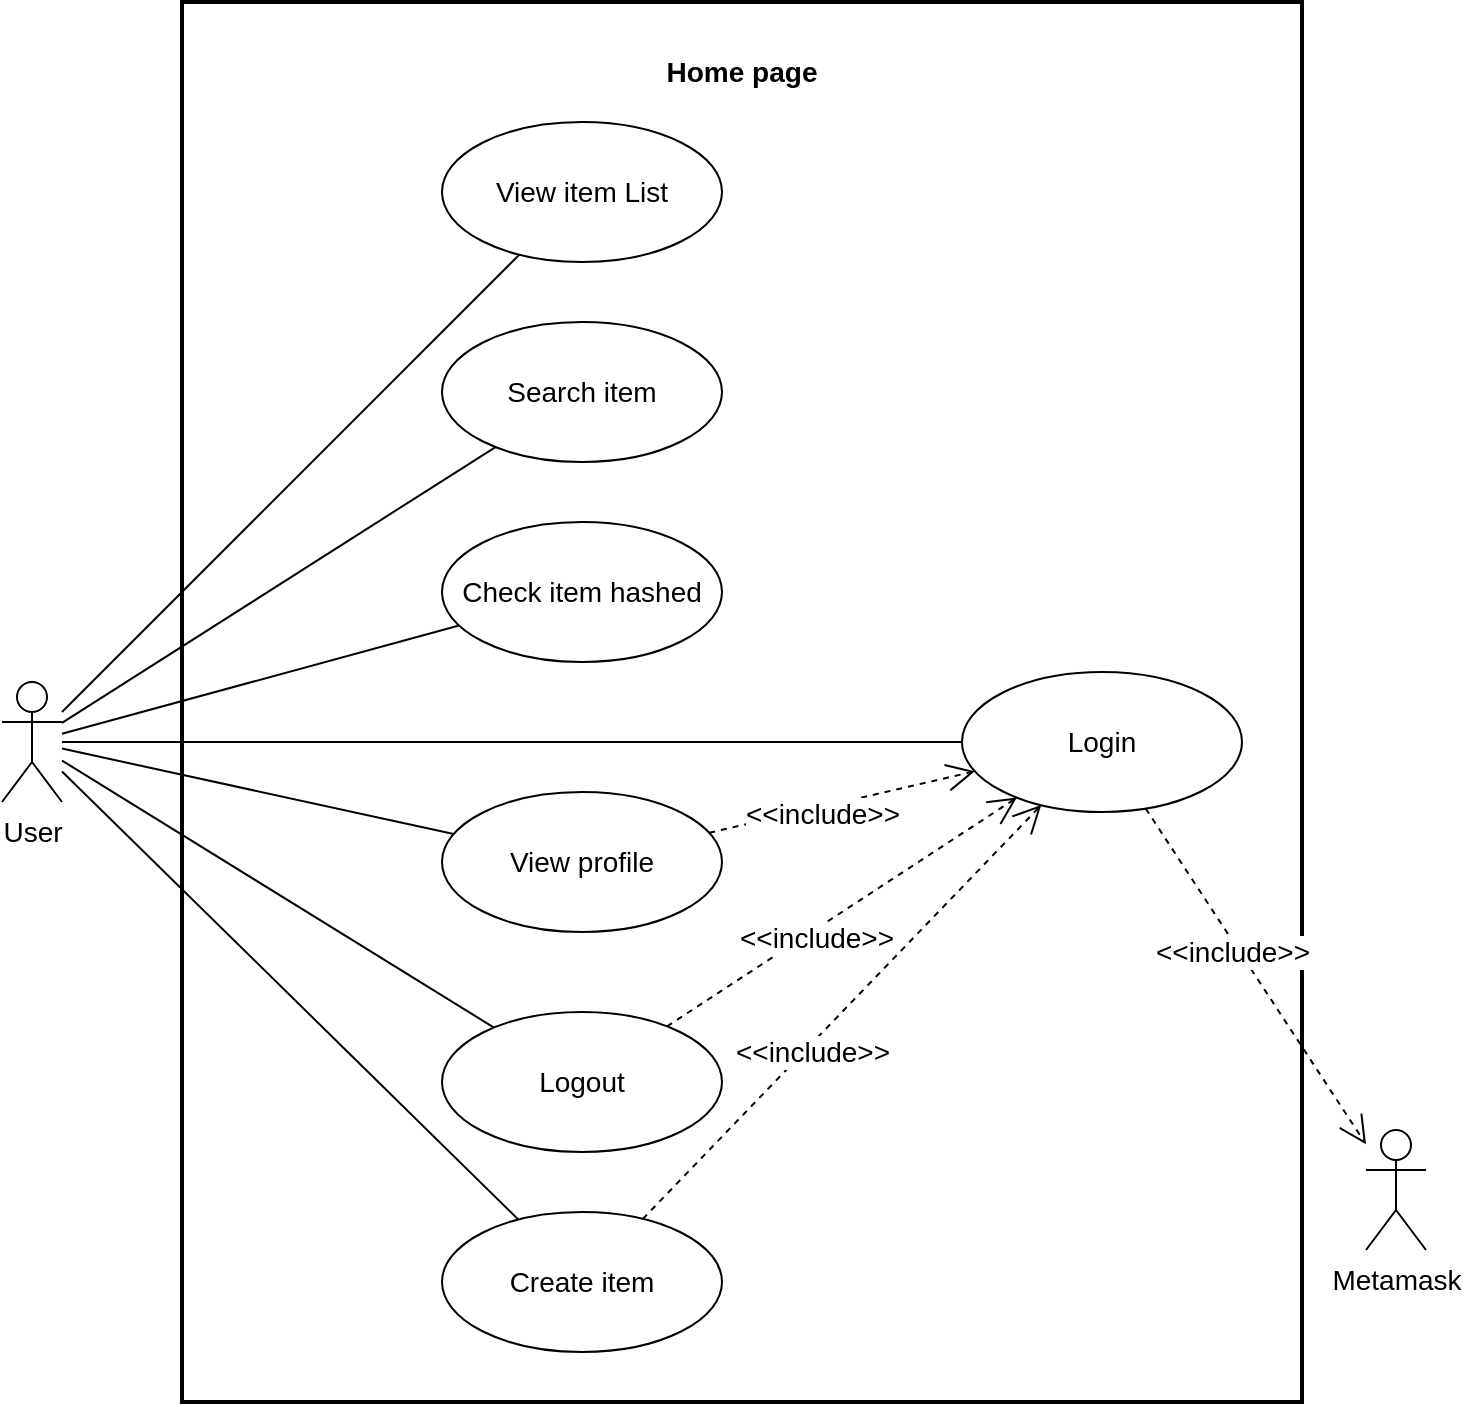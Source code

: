<mxfile version="17.4.6" type="device" pages="5"><diagram id="FCe9nr7kE6SnygUr-9N7" name="user-case main"><mxGraphModel dx="1422" dy="762" grid="0" gridSize="10" guides="1" tooltips="1" connect="1" arrows="1" fold="1" page="1" pageScale="1" pageWidth="827" pageHeight="1169" math="0" shadow="0"><root><mxCell id="0"/><mxCell id="1" parent="0"/><mxCell id="YiCGByeX4Bfu592SCjNP-23" value="" style="verticalLabelPosition=bottom;verticalAlign=top;html=1;shape=mxgraph.basic.rect;fillColor2=none;strokeWidth=2;size=20;indent=5;fillColor=none;fontSize=14;" vertex="1" parent="1"><mxGeometry x="200" y="80" width="560" height="700" as="geometry"/></mxCell><mxCell id="YiCGByeX4Bfu592SCjNP-1" value="&lt;font style=&quot;font-size: 14px;&quot;&gt;Home page&lt;/font&gt;" style="text;html=1;strokeColor=none;fillColor=none;align=center;verticalAlign=middle;whiteSpace=wrap;rounded=0;fontSize=14;fontStyle=1" vertex="1" parent="1"><mxGeometry x="432" y="100" width="96" height="30" as="geometry"/></mxCell><mxCell id="YiCGByeX4Bfu592SCjNP-2" value="View item List" style="ellipse;whiteSpace=wrap;html=1;fontSize=14;" vertex="1" parent="1"><mxGeometry x="330" y="140" width="140" height="70" as="geometry"/></mxCell><mxCell id="YiCGByeX4Bfu592SCjNP-3" value="Search item" style="ellipse;whiteSpace=wrap;html=1;fontSize=14;" vertex="1" parent="1"><mxGeometry x="330" y="240" width="140" height="70" as="geometry"/></mxCell><mxCell id="YiCGByeX4Bfu592SCjNP-4" value="Check item hashed" style="ellipse;whiteSpace=wrap;html=1;fontSize=14;" vertex="1" parent="1"><mxGeometry x="330" y="340" width="140" height="70" as="geometry"/></mxCell><mxCell id="YiCGByeX4Bfu592SCjNP-14" style="edgeStyle=none;rounded=0;orthogonalLoop=1;jettySize=auto;html=1;endArrow=open;endFill=0;dashed=1;endSize=12;fontSize=14;" edge="1" parent="1" source="YiCGByeX4Bfu592SCjNP-5" target="YiCGByeX4Bfu592SCjNP-7"><mxGeometry relative="1" as="geometry"/></mxCell><mxCell id="YiCGByeX4Bfu592SCjNP-15" value="&amp;lt;&amp;lt;include&amp;gt;&amp;gt;" style="edgeLabel;html=1;align=center;verticalAlign=middle;resizable=0;points=[];fontSize=14;" vertex="1" connectable="0" parent="YiCGByeX4Bfu592SCjNP-14"><mxGeometry x="-0.173" y="-3" relative="1" as="geometry"><mxPoint as="offset"/></mxGeometry></mxCell><mxCell id="YiCGByeX4Bfu592SCjNP-5" value="View profile" style="ellipse;whiteSpace=wrap;html=1;fontSize=14;" vertex="1" parent="1"><mxGeometry x="330" y="475" width="140" height="70" as="geometry"/></mxCell><mxCell id="YiCGByeX4Bfu592SCjNP-6" value="Logout" style="ellipse;whiteSpace=wrap;html=1;fontSize=14;" vertex="1" parent="1"><mxGeometry x="330" y="585" width="140" height="70" as="geometry"/></mxCell><mxCell id="YiCGByeX4Bfu592SCjNP-7" value="Login" style="ellipse;whiteSpace=wrap;html=1;fontSize=14;" vertex="1" parent="1"><mxGeometry x="590" y="415" width="140" height="70" as="geometry"/></mxCell><mxCell id="YiCGByeX4Bfu592SCjNP-9" style="rounded=0;orthogonalLoop=1;jettySize=auto;html=1;endArrow=none;endFill=0;fontSize=14;" edge="1" parent="1" source="YiCGByeX4Bfu592SCjNP-8" target="YiCGByeX4Bfu592SCjNP-2"><mxGeometry relative="1" as="geometry"/></mxCell><mxCell id="YiCGByeX4Bfu592SCjNP-8" value="User" style="shape=umlActor;verticalLabelPosition=bottom;verticalAlign=top;html=1;fontSize=14;" vertex="1" parent="1"><mxGeometry x="110" y="420" width="30" height="60" as="geometry"/></mxCell><mxCell id="YiCGByeX4Bfu592SCjNP-10" style="rounded=0;orthogonalLoop=1;jettySize=auto;html=1;endArrow=none;endFill=0;fontSize=14;" edge="1" parent="1" source="YiCGByeX4Bfu592SCjNP-8" target="YiCGByeX4Bfu592SCjNP-3"><mxGeometry relative="1" as="geometry"><mxPoint x="160" y="312.358" as="sourcePoint"/><mxPoint x="360.967" y="209.979" as="targetPoint"/></mxGeometry></mxCell><mxCell id="YiCGByeX4Bfu592SCjNP-11" style="rounded=0;orthogonalLoop=1;jettySize=auto;html=1;endArrow=none;endFill=0;fontSize=14;" edge="1" parent="1" source="YiCGByeX4Bfu592SCjNP-8" target="YiCGByeX4Bfu592SCjNP-4"><mxGeometry relative="1" as="geometry"><mxPoint x="160" y="318.019" as="sourcePoint"/><mxPoint x="342.321" y="293.939" as="targetPoint"/></mxGeometry></mxCell><mxCell id="YiCGByeX4Bfu592SCjNP-12" style="rounded=0;orthogonalLoop=1;jettySize=auto;html=1;endArrow=none;endFill=0;fontSize=14;" edge="1" parent="1" source="YiCGByeX4Bfu592SCjNP-8" target="YiCGByeX4Bfu592SCjNP-5"><mxGeometry relative="1" as="geometry"><mxPoint x="160" y="323.679" as="sourcePoint"/><mxPoint x="347.155" y="369.585" as="targetPoint"/></mxGeometry></mxCell><mxCell id="YiCGByeX4Bfu592SCjNP-13" style="rounded=0;orthogonalLoop=1;jettySize=auto;html=1;endArrow=none;endFill=0;fontSize=14;" edge="1" parent="1" source="YiCGByeX4Bfu592SCjNP-8" target="YiCGByeX4Bfu592SCjNP-6"><mxGeometry relative="1" as="geometry"><mxPoint x="160" y="329.34" as="sourcePoint"/><mxPoint x="366.171" y="457.71" as="targetPoint"/></mxGeometry></mxCell><mxCell id="YiCGByeX4Bfu592SCjNP-16" style="edgeStyle=none;rounded=0;orthogonalLoop=1;jettySize=auto;html=1;endArrow=open;endFill=0;dashed=1;endSize=12;fontSize=14;" edge="1" parent="1" source="YiCGByeX4Bfu592SCjNP-6" target="YiCGByeX4Bfu592SCjNP-7"><mxGeometry relative="1" as="geometry"><mxPoint x="474.993" y="472.999" as="sourcePoint"/><mxPoint x="595.007" y="497.001" as="targetPoint"/></mxGeometry></mxCell><mxCell id="YiCGByeX4Bfu592SCjNP-17" value="&amp;lt;&amp;lt;include&amp;gt;&amp;gt;" style="edgeLabel;html=1;align=center;verticalAlign=middle;resizable=0;points=[];fontSize=14;" vertex="1" connectable="0" parent="YiCGByeX4Bfu592SCjNP-16"><mxGeometry x="-0.173" y="-3" relative="1" as="geometry"><mxPoint as="offset"/></mxGeometry></mxCell><mxCell id="YiCGByeX4Bfu592SCjNP-18" style="rounded=0;orthogonalLoop=1;jettySize=auto;html=1;endArrow=none;endFill=0;fontSize=14;" edge="1" parent="1" source="YiCGByeX4Bfu592SCjNP-8" target="YiCGByeX4Bfu592SCjNP-7"><mxGeometry relative="1" as="geometry"><mxPoint x="160" y="323.679" as="sourcePoint"/><mxPoint x="347.155" y="369.585" as="targetPoint"/></mxGeometry></mxCell><mxCell id="YiCGByeX4Bfu592SCjNP-19" value="Create item" style="ellipse;whiteSpace=wrap;html=1;fontSize=14;" vertex="1" parent="1"><mxGeometry x="330" y="685" width="140" height="70" as="geometry"/></mxCell><mxCell id="YiCGByeX4Bfu592SCjNP-20" style="edgeStyle=none;rounded=0;orthogonalLoop=1;jettySize=auto;html=1;endArrow=open;endFill=0;dashed=1;endSize=12;fontSize=14;" edge="1" parent="1" source="YiCGByeX4Bfu592SCjNP-19" target="YiCGByeX4Bfu592SCjNP-7"><mxGeometry relative="1" as="geometry"><mxPoint x="473.275" y="615.032" as="sourcePoint"/><mxPoint x="596.893" y="585.146" as="targetPoint"/></mxGeometry></mxCell><mxCell id="YiCGByeX4Bfu592SCjNP-21" value="&amp;lt;&amp;lt;include&amp;gt;&amp;gt;" style="edgeLabel;html=1;align=center;verticalAlign=middle;resizable=0;points=[];fontSize=14;" vertex="1" connectable="0" parent="YiCGByeX4Bfu592SCjNP-20"><mxGeometry x="-0.173" y="-3" relative="1" as="geometry"><mxPoint as="offset"/></mxGeometry></mxCell><mxCell id="YiCGByeX4Bfu592SCjNP-22" style="rounded=0;orthogonalLoop=1;jettySize=auto;html=1;endArrow=none;endFill=0;fontSize=14;" edge="1" parent="1" source="YiCGByeX4Bfu592SCjNP-8" target="YiCGByeX4Bfu592SCjNP-19"><mxGeometry relative="1" as="geometry"><mxPoint x="160" y="338.962" as="sourcePoint"/><mxPoint x="384.254" y="622.453" as="targetPoint"/></mxGeometry></mxCell><mxCell id="KMyHhJnUgWDpy5ZbrKM4-1" value="Metamask" style="shape=umlActor;verticalLabelPosition=bottom;verticalAlign=top;html=1;fontSize=14;" vertex="1" parent="1"><mxGeometry x="792" y="644" width="30" height="60" as="geometry"/></mxCell><mxCell id="KMyHhJnUgWDpy5ZbrKM4-3" style="edgeStyle=none;rounded=0;orthogonalLoop=1;jettySize=auto;html=1;endArrow=open;endFill=0;dashed=1;endSize=12;fontSize=14;" edge="1" parent="1" source="YiCGByeX4Bfu592SCjNP-7" target="KMyHhJnUgWDpy5ZbrKM4-1"><mxGeometry relative="1" as="geometry"><mxPoint x="440.347" y="698.46" as="sourcePoint"/><mxPoint x="639.633" y="491.535" as="targetPoint"/></mxGeometry></mxCell><mxCell id="KMyHhJnUgWDpy5ZbrKM4-4" value="&amp;lt;&amp;lt;include&amp;gt;&amp;gt;" style="edgeLabel;html=1;align=center;verticalAlign=middle;resizable=0;points=[];fontSize=14;" vertex="1" connectable="0" parent="KMyHhJnUgWDpy5ZbrKM4-3"><mxGeometry x="-0.173" y="-3" relative="1" as="geometry"><mxPoint as="offset"/></mxGeometry></mxCell></root></mxGraphModel></diagram><diagram id="DR260veqLuSFFlAlw3qV" name="database"><mxGraphModel dx="981" dy="526" grid="0" gridSize="10" guides="1" tooltips="1" connect="1" arrows="1" fold="1" page="0" pageScale="1" pageWidth="827" pageHeight="1169" math="0" shadow="0"><root><mxCell id="0"/><mxCell id="1" parent="0"/><mxCell id="VtMRg7YxT_e26S3ic0-q-1" value="Account" style="swimlane;fontStyle=1;childLayout=stackLayout;horizontal=1;startSize=26;fillColor=none;horizontalStack=0;resizeParent=1;resizeParentMax=0;resizeLast=0;collapsible=1;marginBottom=0;fontSize=14;strokeWidth=2;" vertex="1" parent="1"><mxGeometry x="180" y="200" width="200" height="104" as="geometry"/></mxCell><mxCell id="VtMRg7YxT_e26S3ic0-q-2" value="+ _id: EthereumAddress()" style="text;strokeColor=none;fillColor=none;align=left;verticalAlign=top;spacingLeft=4;spacingRight=4;overflow=hidden;rotatable=0;points=[[0,0.5],[1,0.5]];portConstraint=eastwest;fontSize=14;" vertex="1" parent="VtMRg7YxT_e26S3ic0-q-1"><mxGeometry y="26" width="200" height="26" as="geometry"/></mxCell><mxCell id="VtMRg7YxT_e26S3ic0-q-3" value="+ name: String" style="text;strokeColor=none;fillColor=none;align=left;verticalAlign=top;spacingLeft=4;spacingRight=4;overflow=hidden;rotatable=0;points=[[0,0.5],[1,0.5]];portConstraint=eastwest;fontSize=14;" vertex="1" parent="VtMRg7YxT_e26S3ic0-q-1"><mxGeometry y="52" width="200" height="26" as="geometry"/></mxCell><mxCell id="VtMRg7YxT_e26S3ic0-q-4" value="+ avatar: String" style="text;strokeColor=none;fillColor=none;align=left;verticalAlign=top;spacingLeft=4;spacingRight=4;overflow=hidden;rotatable=0;points=[[0,0.5],[1,0.5]];portConstraint=eastwest;fontSize=14;" vertex="1" parent="VtMRg7YxT_e26S3ic0-q-1"><mxGeometry y="78" width="200" height="26" as="geometry"/></mxCell><mxCell id="VtMRg7YxT_e26S3ic0-q-5" value="Item" style="swimlane;fontStyle=1;childLayout=stackLayout;horizontal=1;startSize=26;fillColor=none;horizontalStack=0;resizeParent=1;resizeParentMax=0;resizeLast=0;collapsible=1;marginBottom=0;fontSize=14;strokeWidth=2;" vertex="1" parent="1"><mxGeometry x="470" y="200" width="200" height="338" as="geometry"/></mxCell><mxCell id="VtMRg7YxT_e26S3ic0-q-6" value="+ _id: EthereumAddress()" style="text;strokeColor=none;fillColor=none;align=left;verticalAlign=top;spacingLeft=4;spacingRight=4;overflow=hidden;rotatable=0;points=[[0,0.5],[1,0.5]];portConstraint=eastwest;fontSize=14;" vertex="1" parent="VtMRg7YxT_e26S3ic0-q-5"><mxGeometry y="26" width="200" height="26" as="geometry"/></mxCell><mxCell id="VtMRg7YxT_e26S3ic0-q-7" value="+ name: String" style="text;strokeColor=none;fillColor=none;align=left;verticalAlign=top;spacingLeft=4;spacingRight=4;overflow=hidden;rotatable=0;points=[[0,0.5],[1,0.5]];portConstraint=eastwest;fontSize=14;" vertex="1" parent="VtMRg7YxT_e26S3ic0-q-5"><mxGeometry y="52" width="200" height="26" as="geometry"/></mxCell><mxCell id="VtMRg7YxT_e26S3ic0-q-8" value="+ specficiations: String" style="text;strokeColor=none;fillColor=none;align=left;verticalAlign=top;spacingLeft=4;spacingRight=4;overflow=hidden;rotatable=0;points=[[0,0.5],[1,0.5]];portConstraint=eastwest;fontSize=14;" vertex="1" parent="VtMRg7YxT_e26S3ic0-q-5"><mxGeometry y="78" width="200" height="26" as="geometry"/></mxCell><mxCell id="VtMRg7YxT_e26S3ic0-q-9" value="+ picture: String" style="text;strokeColor=none;fillColor=none;align=left;verticalAlign=top;spacingLeft=4;spacingRight=4;overflow=hidden;rotatable=0;points=[[0,0.5],[1,0.5]];portConstraint=eastwest;fontSize=14;" vertex="1" parent="VtMRg7YxT_e26S3ic0-q-5"><mxGeometry y="104" width="200" height="26" as="geometry"/></mxCell><mxCell id="VtMRg7YxT_e26S3ic0-q-10" value="+ price: Number" style="text;strokeColor=none;fillColor=none;align=left;verticalAlign=top;spacingLeft=4;spacingRight=4;overflow=hidden;rotatable=0;points=[[0,0.5],[1,0.5]];portConstraint=eastwest;fontSize=14;" vertex="1" parent="VtMRg7YxT_e26S3ic0-q-5"><mxGeometry y="130" width="200" height="26" as="geometry"/></mxCell><mxCell id="VtMRg7YxT_e26S3ic0-q-11" value="+ avatar: String" style="text;strokeColor=none;fillColor=none;align=left;verticalAlign=top;spacingLeft=4;spacingRight=4;overflow=hidden;rotatable=0;points=[[0,0.5],[1,0.5]];portConstraint=eastwest;fontSize=14;" vertex="1" parent="VtMRg7YxT_e26S3ic0-q-5"><mxGeometry y="156" width="200" height="26" as="geometry"/></mxCell><mxCell id="VtMRg7YxT_e26S3ic0-q-12" value="+ owner: EthereumAddress()" style="text;strokeColor=none;fillColor=none;align=left;verticalAlign=top;spacingLeft=4;spacingRight=4;overflow=hidden;rotatable=0;points=[[0,0.5],[1,0.5]];portConstraint=eastwest;fontSize=14;" vertex="1" parent="VtMRg7YxT_e26S3ic0-q-5"><mxGeometry y="182" width="200" height="26" as="geometry"/></mxCell><mxCell id="VtMRg7YxT_e26S3ic0-q-13" value="+ order: EthereumAddress()" style="text;strokeColor=none;fillColor=none;align=left;verticalAlign=top;spacingLeft=4;spacingRight=4;overflow=hidden;rotatable=0;points=[[0,0.5],[1,0.5]];portConstraint=eastwest;fontSize=14;" vertex="1" parent="VtMRg7YxT_e26S3ic0-q-5"><mxGeometry y="208" width="200" height="26" as="geometry"/></mxCell><mxCell id="VtMRg7YxT_e26S3ic0-q-14" value="+ hashed: bytes32" style="text;strokeColor=none;fillColor=none;align=left;verticalAlign=top;spacingLeft=4;spacingRight=4;overflow=hidden;rotatable=0;points=[[0,0.5],[1,0.5]];portConstraint=eastwest;fontSize=14;" vertex="1" parent="VtMRg7YxT_e26S3ic0-q-5"><mxGeometry y="234" width="200" height="26" as="geometry"/></mxCell><mxCell id="VtMRg7YxT_e26S3ic0-q-15" value="+ depcription: String" style="text;strokeColor=none;fillColor=none;align=left;verticalAlign=top;spacingLeft=4;spacingRight=4;overflow=hidden;rotatable=0;points=[[0,0.5],[1,0.5]];portConstraint=eastwest;fontSize=14;" vertex="1" parent="VtMRg7YxT_e26S3ic0-q-5"><mxGeometry y="260" width="200" height="26" as="geometry"/></mxCell><mxCell id="VtMRg7YxT_e26S3ic0-q-16" value="+ externalLink: String" style="text;strokeColor=none;fillColor=none;align=left;verticalAlign=top;spacingLeft=4;spacingRight=4;overflow=hidden;rotatable=0;points=[[0,0.5],[1,0.5]];portConstraint=eastwest;fontSize=14;" vertex="1" parent="VtMRg7YxT_e26S3ic0-q-5"><mxGeometry y="286" width="200" height="26" as="geometry"/></mxCell><mxCell id="VtMRg7YxT_e26S3ic0-q-17" value="+ state: Number" style="text;strokeColor=none;fillColor=none;align=left;verticalAlign=top;spacingLeft=4;spacingRight=4;overflow=hidden;rotatable=0;points=[[0,0.5],[1,0.5]];portConstraint=eastwest;fontSize=14;" vertex="1" parent="VtMRg7YxT_e26S3ic0-q-5"><mxGeometry y="312" width="200" height="26" as="geometry"/></mxCell><mxCell id="VtMRg7YxT_e26S3ic0-q-18" value="Order" style="swimlane;fontStyle=1;childLayout=stackLayout;horizontal=1;startSize=26;fillColor=none;horizontalStack=0;resizeParent=1;resizeParentMax=0;resizeLast=0;collapsible=1;marginBottom=0;fontSize=14;strokeWidth=2;" vertex="1" parent="1"><mxGeometry x="760" y="200" width="270" height="338" as="geometry"/></mxCell><mxCell id="VtMRg7YxT_e26S3ic0-q-19" value="+ _id: EthereumAddress()" style="text;strokeColor=none;fillColor=none;align=left;verticalAlign=top;spacingLeft=4;spacingRight=4;overflow=hidden;rotatable=0;points=[[0,0.5],[1,0.5]];portConstraint=eastwest;fontSize=14;" vertex="1" parent="VtMRg7YxT_e26S3ic0-q-18"><mxGeometry y="26" width="270" height="26" as="geometry"/></mxCell><mxCell id="VtMRg7YxT_e26S3ic0-q-20" value="+ name: String" style="text;strokeColor=none;fillColor=none;align=left;verticalAlign=top;spacingLeft=4;spacingRight=4;overflow=hidden;rotatable=0;points=[[0,0.5],[1,0.5]];portConstraint=eastwest;fontSize=14;" vertex="1" parent="VtMRg7YxT_e26S3ic0-q-18"><mxGeometry y="52" width="270" height="26" as="geometry"/></mxCell><mxCell id="VtMRg7YxT_e26S3ic0-q-21" value="+ avatar: String" style="text;strokeColor=none;fillColor=none;align=left;verticalAlign=top;spacingLeft=4;spacingRight=4;overflow=hidden;rotatable=0;points=[[0,0.5],[1,0.5]];portConstraint=eastwest;fontSize=14;" vertex="1" parent="VtMRg7YxT_e26S3ic0-q-18"><mxGeometry y="78" width="270" height="26" as="geometry"/></mxCell><mxCell id="VtMRg7YxT_e26S3ic0-q-22" value="+ seller: EthereumAddress()" style="text;strokeColor=none;fillColor=none;align=left;verticalAlign=top;spacingLeft=4;spacingRight=4;overflow=hidden;rotatable=0;points=[[0,0.5],[1,0.5]];portConstraint=eastwest;fontSize=14;" vertex="1" parent="VtMRg7YxT_e26S3ic0-q-18"><mxGeometry y="104" width="270" height="26" as="geometry"/></mxCell><mxCell id="VtMRg7YxT_e26S3ic0-q-23" value="+ purchase: EthereumAddress()" style="text;strokeColor=none;fillColor=none;align=left;verticalAlign=top;spacingLeft=4;spacingRight=4;overflow=hidden;rotatable=0;points=[[0,0.5],[1,0.5]];portConstraint=eastwest;fontSize=14;" vertex="1" parent="VtMRg7YxT_e26S3ic0-q-18"><mxGeometry y="130" width="270" height="26" as="geometry"/></mxCell><mxCell id="VtMRg7YxT_e26S3ic0-q-24" value="+ itemContract: EthereumAddress()" style="text;strokeColor=none;fillColor=none;align=left;verticalAlign=top;spacingLeft=4;spacingRight=4;overflow=hidden;rotatable=0;points=[[0,0.5],[1,0.5]];portConstraint=eastwest;fontSize=14;" vertex="1" parent="VtMRg7YxT_e26S3ic0-q-18"><mxGeometry y="156" width="270" height="26" as="geometry"/></mxCell><mxCell id="VtMRg7YxT_e26S3ic0-q-28" value="+ deadline: Number" style="text;strokeColor=none;fillColor=none;align=left;verticalAlign=top;spacingLeft=4;spacingRight=4;overflow=hidden;rotatable=0;points=[[0,0.5],[1,0.5]];portConstraint=eastwest;fontSize=14;" vertex="1" parent="VtMRg7YxT_e26S3ic0-q-18"><mxGeometry y="182" width="270" height="26" as="geometry"/></mxCell><mxCell id="VtMRg7YxT_e26S3ic0-q-29" value="+ state: Number" style="text;strokeColor=none;fillColor=none;align=left;verticalAlign=top;spacingLeft=4;spacingRight=4;overflow=hidden;rotatable=0;points=[[0,0.5],[1,0.5]];portConstraint=eastwest;fontSize=14;" vertex="1" parent="VtMRg7YxT_e26S3ic0-q-18"><mxGeometry y="208" width="270" height="26" as="geometry"/></mxCell><mxCell id="VtMRg7YxT_e26S3ic0-q-30" value="+ from: String" style="text;strokeColor=none;fillColor=none;align=left;verticalAlign=top;spacingLeft=4;spacingRight=4;overflow=hidden;rotatable=0;points=[[0,0.5],[1,0.5]];portConstraint=eastwest;fontSize=14;" vertex="1" parent="VtMRg7YxT_e26S3ic0-q-18"><mxGeometry y="234" width="270" height="26" as="geometry"/></mxCell><mxCell id="VtMRg7YxT_e26S3ic0-q-33" value="+ nowIn: String" style="text;strokeColor=none;fillColor=none;align=left;verticalAlign=top;spacingLeft=4;spacingRight=4;overflow=hidden;rotatable=0;points=[[0,0.5],[1,0.5]];portConstraint=eastwest;fontSize=14;" vertex="1" parent="VtMRg7YxT_e26S3ic0-q-18"><mxGeometry y="260" width="270" height="26" as="geometry"/></mxCell><mxCell id="VtMRg7YxT_e26S3ic0-q-34" value="+ to: String" style="text;strokeColor=none;fillColor=none;align=left;verticalAlign=top;spacingLeft=4;spacingRight=4;overflow=hidden;rotatable=0;points=[[0,0.5],[1,0.5]];portConstraint=eastwest;fontSize=14;" vertex="1" parent="VtMRg7YxT_e26S3ic0-q-18"><mxGeometry y="286" width="270" height="26" as="geometry"/></mxCell><mxCell id="VtMRg7YxT_e26S3ic0-q-35" value="+ price: Number" style="text;strokeColor=none;fillColor=none;align=left;verticalAlign=top;spacingLeft=4;spacingRight=4;overflow=hidden;rotatable=0;points=[[0,0.5],[1,0.5]];portConstraint=eastwest;fontSize=14;" vertex="1" parent="VtMRg7YxT_e26S3ic0-q-18"><mxGeometry y="312" width="270" height="26" as="geometry"/></mxCell><mxCell id="xFIuRppOuRc2DeszZt5P-1" value="" style="edgeStyle=entityRelationEdgeStyle;fontSize=12;html=1;endArrow=ERzeroToMany;endFill=1;rounded=0;endSize=12;strokeWidth=2;" edge="1" parent="1" source="VtMRg7YxT_e26S3ic0-q-2" target="VtMRg7YxT_e26S3ic0-q-12"><mxGeometry width="100" height="100" relative="1" as="geometry"><mxPoint x="210" y="519" as="sourcePoint"/><mxPoint x="310" y="419" as="targetPoint"/></mxGeometry></mxCell><mxCell id="xFIuRppOuRc2DeszZt5P-2" value="" style="edgeStyle=entityRelationEdgeStyle;fontSize=12;html=1;endArrow=ERzeroToMany;endFill=1;rounded=0;endSize=12;strokeWidth=2;" edge="1" parent="1" source="VtMRg7YxT_e26S3ic0-q-13" target="VtMRg7YxT_e26S3ic0-q-19"><mxGeometry width="100" height="100" relative="1" as="geometry"><mxPoint x="390" y="249.0" as="sourcePoint"/><mxPoint x="480" y="405.0" as="targetPoint"/></mxGeometry></mxCell></root></mxGraphModel></diagram><diagram id="jekGSwKLRrLc0-GjRiL-" name="smart contract"><mxGraphModel dx="2073" dy="1296" grid="0" gridSize="10" guides="1" tooltips="1" connect="1" arrows="1" fold="1" page="0" pageScale="1" pageWidth="827" pageHeight="1169" math="0" shadow="0"><root><mxCell id="0"/><mxCell id="1" parent="0"/><mxCell id="D-KettlkGXKTuXsEFvCV-3" value="" style="group" vertex="1" connectable="0" parent="1"><mxGeometry x="-152" y="189" width="150" height="70" as="geometry"/></mxCell><mxCell id="D-KettlkGXKTuXsEFvCV-1" value="&lt;p style=&quot;margin: 0px ; margin-top: 4px ; text-align: center ; text-decoration: underline&quot;&gt;&lt;b&gt;Timestamp: struct&lt;/b&gt;&lt;/p&gt;&lt;hr&gt;&lt;p style=&quot;margin: 0px ; margin-left: 8px&quot;&gt;&lt;br&gt;&lt;/p&gt;" style="verticalAlign=top;align=left;overflow=fill;fontSize=12;fontFamily=Helvetica;html=1;strokeWidth=2;fillColor=none;" vertex="1" parent="D-KettlkGXKTuXsEFvCV-3"><mxGeometry width="150" height="70" as="geometry"/></mxCell><mxCell id="D-KettlkGXKTuXsEFvCV-2" value="+ _deadline: unit64" style="text;strokeColor=none;fillColor=none;align=left;verticalAlign=top;spacingLeft=4;spacingRight=4;overflow=hidden;rotatable=0;points=[[0,0.5],[1,0.5]];portConstraint=eastwest;fontSize=14;" vertex="1" parent="D-KettlkGXKTuXsEFvCV-3"><mxGeometry y="24.889" width="140" height="20.222" as="geometry"/></mxCell><mxCell id="D-KettlkGXKTuXsEFvCV-10" value="Timers: library" style="swimlane;fontStyle=1;align=center;verticalAlign=top;childLayout=stackLayout;horizontal=1;startSize=26;horizontalStack=0;resizeParent=1;resizeParentMax=0;resizeLast=0;collapsible=1;marginBottom=0;fontSize=14;strokeWidth=2;fillColor=none;" vertex="1" parent="1"><mxGeometry x="-232" y="282" width="240" height="242" as="geometry"/></mxCell><mxCell id="D-KettlkGXKTuXsEFvCV-21" value="+ Timestamp: struct" style="text;strokeColor=none;fillColor=none;align=left;verticalAlign=top;spacingLeft=4;spacingRight=4;overflow=hidden;rotatable=0;points=[[0,0.5],[1,0.5]];portConstraint=eastwest;fontSize=14;" vertex="1" parent="D-KettlkGXKTuXsEFvCV-10"><mxGeometry y="26" width="240" height="26" as="geometry"/></mxCell><mxCell id="D-KettlkGXKTuXsEFvCV-12" value="" style="line;strokeWidth=1;fillColor=none;align=left;verticalAlign=middle;spacingTop=-1;spacingLeft=3;spacingRight=3;rotatable=0;labelPosition=right;points=[];portConstraint=eastwest;fontSize=14;" vertex="1" parent="D-KettlkGXKTuXsEFvCV-10"><mxGeometry y="52" width="240" height="8" as="geometry"/></mxCell><mxCell id="D-KettlkGXKTuXsEFvCV-20" value="+ isStated(Timestamp): bool&#10;" style="text;strokeColor=none;fillColor=none;align=left;verticalAlign=top;spacingLeft=4;spacingRight=4;overflow=hidden;rotatable=0;points=[[0,0.5],[1,0.5]];portConstraint=eastwest;fontSize=14;" vertex="1" parent="D-KettlkGXKTuXsEFvCV-10"><mxGeometry y="60" width="240" height="26" as="geometry"/></mxCell><mxCell id="D-KettlkGXKTuXsEFvCV-19" value="+ isExpired(Timestamp): bool&#10;" style="text;strokeColor=none;fillColor=none;align=left;verticalAlign=top;spacingLeft=4;spacingRight=4;overflow=hidden;rotatable=0;points=[[0,0.5],[1,0.5]];portConstraint=eastwest;fontSize=14;" vertex="1" parent="D-KettlkGXKTuXsEFvCV-10"><mxGeometry y="86" width="240" height="26" as="geometry"/></mxCell><mxCell id="D-KettlkGXKTuXsEFvCV-18" value="+ isPending(Timestamp): bool&#10;" style="text;strokeColor=none;fillColor=none;align=left;verticalAlign=top;spacingLeft=4;spacingRight=4;overflow=hidden;rotatable=0;points=[[0,0.5],[1,0.5]];portConstraint=eastwest;fontSize=14;" vertex="1" parent="D-KettlkGXKTuXsEFvCV-10"><mxGeometry y="112" width="240" height="26" as="geometry"/></mxCell><mxCell id="D-KettlkGXKTuXsEFvCV-17" value="+ isUnset(Timestamp): bool&#10;" style="text;strokeColor=none;fillColor=none;align=left;verticalAlign=top;spacingLeft=4;spacingRight=4;overflow=hidden;rotatable=0;points=[[0,0.5],[1,0.5]];portConstraint=eastwest;fontSize=14;" vertex="1" parent="D-KettlkGXKTuXsEFvCV-10"><mxGeometry y="138" width="240" height="26" as="geometry"/></mxCell><mxCell id="D-KettlkGXKTuXsEFvCV-16" value="+ reset(Timestamp)&#10;" style="text;strokeColor=none;fillColor=none;align=left;verticalAlign=top;spacingLeft=4;spacingRight=4;overflow=hidden;rotatable=0;points=[[0,0.5],[1,0.5]];portConstraint=eastwest;fontSize=14;" vertex="1" parent="D-KettlkGXKTuXsEFvCV-10"><mxGeometry y="164" width="240" height="26" as="geometry"/></mxCell><mxCell id="D-KettlkGXKTuXsEFvCV-15" value="+ setDeadline(Timestamp, uint64)&#10;" style="text;strokeColor=none;fillColor=none;align=left;verticalAlign=top;spacingLeft=4;spacingRight=4;overflow=hidden;rotatable=0;points=[[0,0.5],[1,0.5]];portConstraint=eastwest;fontSize=14;" vertex="1" parent="D-KettlkGXKTuXsEFvCV-10"><mxGeometry y="190" width="240" height="26" as="geometry"/></mxCell><mxCell id="D-KettlkGXKTuXsEFvCV-14" value="+ getDeadline(Timestamp): uint64&#10;" style="text;strokeColor=none;fillColor=none;align=left;verticalAlign=top;spacingLeft=4;spacingRight=4;overflow=hidden;rotatable=0;points=[[0,0.5],[1,0.5]];portConstraint=eastwest;fontSize=14;" vertex="1" parent="D-KettlkGXKTuXsEFvCV-10"><mxGeometry y="216" width="240" height="26" as="geometry"/></mxCell><mxCell id="D-KettlkGXKTuXsEFvCV-22" value="ItemManager: contract" style="swimlane;fontStyle=1;align=center;verticalAlign=top;childLayout=stackLayout;horizontal=1;startSize=26;horizontalStack=0;resizeParent=1;resizeParentMax=0;resizeLast=0;collapsible=1;marginBottom=0;fontSize=14;strokeWidth=2;fillColor=none;" vertex="1" parent="1"><mxGeometry x="-239" y="-254" width="289" height="264" as="geometry"/></mxCell><mxCell id="D-KettlkGXKTuXsEFvCV-23" value="+ itemIndex: Counter &#10;+ itemState: Enum&#10;+ S_Item: Struct &#10;+ items: mapping(uint256 =&gt; S_item) " style="text;strokeColor=none;fillColor=none;align=left;verticalAlign=top;spacingLeft=4;spacingRight=4;overflow=hidden;rotatable=0;points=[[0,0.5],[1,0.5]];portConstraint=eastwest;fontSize=14;" vertex="1" parent="D-KettlkGXKTuXsEFvCV-22"><mxGeometry y="26" width="289" height="74" as="geometry"/></mxCell><mxCell id="D-KettlkGXKTuXsEFvCV-24" value="" style="line;strokeWidth=1;fillColor=none;align=left;verticalAlign=middle;spacingTop=-1;spacingLeft=3;spacingRight=3;rotatable=0;labelPosition=right;points=[];portConstraint=eastwest;fontSize=14;" vertex="1" parent="D-KettlkGXKTuXsEFvCV-22"><mxGeometry y="100" width="289" height="8" as="geometry"/></mxCell><mxCell id="D-KettlkGXKTuXsEFvCV-25" value="+ createItem(string, string, bytes32, uint256)" style="text;strokeColor=none;fillColor=none;align=left;verticalAlign=top;spacingLeft=4;spacingRight=4;overflow=hidden;rotatable=0;points=[[0,0.5],[1,0.5]];portConstraint=eastwest;fontSize=14;" vertex="1" parent="D-KettlkGXKTuXsEFvCV-22"><mxGeometry y="108" width="289" height="26" as="geometry"/></mxCell><mxCell id="D-KettlkGXKTuXsEFvCV-30" value="+ triggerDelivery(uint256)" style="text;strokeColor=none;fillColor=none;align=left;verticalAlign=top;spacingLeft=4;spacingRight=4;overflow=hidden;rotatable=0;points=[[0,0.5],[1,0.5]];portConstraint=eastwest;fontSize=14;" vertex="1" parent="D-KettlkGXKTuXsEFvCV-22"><mxGeometry y="134" width="289" height="26" as="geometry"/></mxCell><mxCell id="D-KettlkGXKTuXsEFvCV-31" value="+ triggerPayment(uint256, address, adress)" style="text;strokeColor=none;fillColor=none;align=left;verticalAlign=top;spacingLeft=4;spacingRight=4;overflow=hidden;rotatable=0;points=[[0,0.5],[1,0.5]];portConstraint=eastwest;fontSize=14;" vertex="1" parent="D-KettlkGXKTuXsEFvCV-22"><mxGeometry y="160" width="289" height="26" as="geometry"/></mxCell><mxCell id="D-KettlkGXKTuXsEFvCV-32" value="+ triggerResale(uint256, uint256)" style="text;strokeColor=none;fillColor=none;align=left;verticalAlign=top;spacingLeft=4;spacingRight=4;overflow=hidden;rotatable=0;points=[[0,0.5],[1,0.5]];portConstraint=eastwest;fontSize=14;" vertex="1" parent="D-KettlkGXKTuXsEFvCV-22"><mxGeometry y="186" width="289" height="26" as="geometry"/></mxCell><mxCell id="D-KettlkGXKTuXsEFvCV-33" value="+ triggerCancel(uint256)" style="text;strokeColor=none;fillColor=none;align=left;verticalAlign=top;spacingLeft=4;spacingRight=4;overflow=hidden;rotatable=0;points=[[0,0.5],[1,0.5]];portConstraint=eastwest;fontSize=14;" vertex="1" parent="D-KettlkGXKTuXsEFvCV-22"><mxGeometry y="212" width="289" height="26" as="geometry"/></mxCell><mxCell id="D-KettlkGXKTuXsEFvCV-34" value="+ currentItemIndex(): uint256" style="text;strokeColor=none;fillColor=none;align=left;verticalAlign=top;spacingLeft=4;spacingRight=4;overflow=hidden;rotatable=0;points=[[0,0.5],[1,0.5]];portConstraint=eastwest;fontSize=14;" vertex="1" parent="D-KettlkGXKTuXsEFvCV-22"><mxGeometry y="238" width="289" height="26" as="geometry"/></mxCell><mxCell id="D-KettlkGXKTuXsEFvCV-35" value="Item: contract" style="swimlane;fontStyle=1;align=center;verticalAlign=top;childLayout=stackLayout;horizontal=1;startSize=26;horizontalStack=0;resizeParent=1;resizeParentMax=0;resizeLast=0;collapsible=1;marginBottom=0;fontSize=14;strokeWidth=2;fillColor=none;" vertex="1" parent="1"><mxGeometry x="210" y="-173" width="267" height="320" as="geometry"/></mxCell><mxCell id="D-KettlkGXKTuXsEFvCV-36" value="+ owner: address" style="text;strokeColor=none;fillColor=none;align=left;verticalAlign=top;spacingLeft=4;spacingRight=4;overflow=hidden;rotatable=0;points=[[0,0.5],[1,0.5]];portConstraint=eastwest;fontSize=14;" vertex="1" parent="D-KettlkGXKTuXsEFvCV-35"><mxGeometry y="26" width="267" height="26" as="geometry"/></mxCell><mxCell id="D-KettlkGXKTuXsEFvCV-41" value="+ hashed: bytes32" style="text;strokeColor=none;fillColor=none;align=left;verticalAlign=top;spacingLeft=4;spacingRight=4;overflow=hidden;rotatable=0;points=[[0,0.5],[1,0.5]];portConstraint=eastwest;fontSize=14;" vertex="1" parent="D-KettlkGXKTuXsEFvCV-35"><mxGeometry y="52" width="267" height="26" as="geometry"/></mxCell><mxCell id="D-KettlkGXKTuXsEFvCV-42" value="+ name: string" style="text;strokeColor=none;fillColor=none;align=left;verticalAlign=top;spacingLeft=4;spacingRight=4;overflow=hidden;rotatable=0;points=[[0,0.5],[1,0.5]];portConstraint=eastwest;fontSize=14;" vertex="1" parent="D-KettlkGXKTuXsEFvCV-35"><mxGeometry y="78" width="267" height="26" as="geometry"/></mxCell><mxCell id="D-KettlkGXKTuXsEFvCV-43" value="+ specs: string" style="text;strokeColor=none;fillColor=none;align=left;verticalAlign=top;spacingLeft=4;spacingRight=4;overflow=hidden;rotatable=0;points=[[0,0.5],[1,0.5]];portConstraint=eastwest;fontSize=14;" vertex="1" parent="D-KettlkGXKTuXsEFvCV-35"><mxGeometry y="104" width="267" height="26" as="geometry"/></mxCell><mxCell id="D-KettlkGXKTuXsEFvCV-40" value="+ index: uint256" style="text;strokeColor=none;fillColor=none;align=left;verticalAlign=top;spacingLeft=4;spacingRight=4;overflow=hidden;rotatable=0;points=[[0,0.5],[1,0.5]];portConstraint=eastwest;fontSize=14;" vertex="1" parent="D-KettlkGXKTuXsEFvCV-35"><mxGeometry y="130" width="267" height="26" as="geometry"/></mxCell><mxCell id="D-KettlkGXKTuXsEFvCV-44" value="+ price: uint256" style="text;strokeColor=none;fillColor=none;align=left;verticalAlign=top;spacingLeft=4;spacingRight=4;overflow=hidden;rotatable=0;points=[[0,0.5],[1,0.5]];portConstraint=eastwest;fontSize=14;" vertex="1" parent="D-KettlkGXKTuXsEFvCV-35"><mxGeometry y="156" width="267" height="26" as="geometry"/></mxCell><mxCell id="D-KettlkGXKTuXsEFvCV-37" value="" style="line;strokeWidth=1;fillColor=none;align=left;verticalAlign=middle;spacingTop=-1;spacingLeft=3;spacingRight=3;rotatable=0;labelPosition=right;points=[];portConstraint=eastwest;fontSize=14;" vertex="1" parent="D-KettlkGXKTuXsEFvCV-35"><mxGeometry y="182" width="267" height="8" as="geometry"/></mxCell><mxCell id="D-KettlkGXKTuXsEFvCV-38" value="+ contructor(address, string, string, bytes32, uint256, uint256)" style="text;strokeColor=none;fillColor=none;align=left;verticalAlign=top;spacingLeft=4;spacingRight=4;overflow=hidden;rotatable=0;points=[[0,0.5],[1,0.5]];portConstraint=eastwest;fontSize=14;" vertex="1" parent="D-KettlkGXKTuXsEFvCV-35"><mxGeometry y="190" width="267" height="26" as="geometry"/></mxCell><mxCell id="D-KettlkGXKTuXsEFvCV-45" value="+ changePrice(uint256)" style="text;strokeColor=none;fillColor=none;align=left;verticalAlign=top;spacingLeft=4;spacingRight=4;overflow=hidden;rotatable=0;points=[[0,0.5],[1,0.5]];portConstraint=eastwest;fontSize=14;" vertex="1" parent="D-KettlkGXKTuXsEFvCV-35"><mxGeometry y="216" width="267" height="26" as="geometry"/></mxCell><mxCell id="D-KettlkGXKTuXsEFvCV-46" value="+ giveOwnershipTo(address)" style="text;strokeColor=none;fillColor=none;align=left;verticalAlign=top;spacingLeft=4;spacingRight=4;overflow=hidden;rotatable=0;points=[[0,0.5],[1,0.5]];portConstraint=eastwest;fontSize=14;" vertex="1" parent="D-KettlkGXKTuXsEFvCV-35"><mxGeometry y="242" width="267" height="26" as="geometry"/></mxCell><mxCell id="D-KettlkGXKTuXsEFvCV-47" value="+ tranferOwnerShip(address, address)" style="text;strokeColor=none;fillColor=none;align=left;verticalAlign=top;spacingLeft=4;spacingRight=4;overflow=hidden;rotatable=0;points=[[0,0.5],[1,0.5]];portConstraint=eastwest;fontSize=14;" vertex="1" parent="D-KettlkGXKTuXsEFvCV-35"><mxGeometry y="268" width="267" height="26" as="geometry"/></mxCell><mxCell id="D-KettlkGXKTuXsEFvCV-48" value="+ receive()" style="text;strokeColor=none;fillColor=none;align=left;verticalAlign=top;spacingLeft=4;spacingRight=4;overflow=hidden;rotatable=0;points=[[0,0.5],[1,0.5]];portConstraint=eastwest;fontSize=14;" vertex="1" parent="D-KettlkGXKTuXsEFvCV-35"><mxGeometry y="294" width="267" height="26" as="geometry"/></mxCell><mxCell id="D-KettlkGXKTuXsEFvCV-51" value="Order: contract" style="swimlane;fontStyle=1;align=center;verticalAlign=top;childLayout=stackLayout;horizontal=1;startSize=26;horizontalStack=0;resizeParent=1;resizeParentMax=0;resizeLast=0;collapsible=1;marginBottom=0;fontSize=14;strokeWidth=2;fillColor=none;" vertex="1" parent="1"><mxGeometry x="208" y="178" width="280" height="346" as="geometry"/></mxCell><mxCell id="D-KettlkGXKTuXsEFvCV-57" value="+ _timer: Timers.Timestamp" style="text;strokeColor=none;fillColor=none;align=left;verticalAlign=top;spacingLeft=4;spacingRight=4;overflow=hidden;rotatable=0;points=[[0,0.5],[1,0.5]];portConstraint=eastwest;fontSize=14;" vertex="1" parent="D-KettlkGXKTuXsEFvCV-51"><mxGeometry y="26" width="280" height="26" as="geometry"/></mxCell><mxCell id="D-KettlkGXKTuXsEFvCV-56" value="+ purchaser: address" style="text;strokeColor=none;fillColor=none;align=left;verticalAlign=top;spacingLeft=4;spacingRight=4;overflow=hidden;rotatable=0;points=[[0,0.5],[1,0.5]];portConstraint=eastwest;fontSize=14;" vertex="1" parent="D-KettlkGXKTuXsEFvCV-51"><mxGeometry y="52" width="280" height="26" as="geometry"/></mxCell><mxCell id="D-KettlkGXKTuXsEFvCV-55" value="+ seller: address" style="text;strokeColor=none;fillColor=none;align=left;verticalAlign=top;spacingLeft=4;spacingRight=4;overflow=hidden;rotatable=0;points=[[0,0.5],[1,0.5]];portConstraint=eastwest;fontSize=14;" vertex="1" parent="D-KettlkGXKTuXsEFvCV-51"><mxGeometry y="78" width="280" height="26" as="geometry"/></mxCell><mxCell id="D-KettlkGXKTuXsEFvCV-58" value="+ itemContract: Item" style="text;strokeColor=none;fillColor=none;align=left;verticalAlign=top;spacingLeft=4;spacingRight=4;overflow=hidden;rotatable=0;points=[[0,0.5],[1,0.5]];portConstraint=eastwest;fontSize=14;" vertex="1" parent="D-KettlkGXKTuXsEFvCV-51"><mxGeometry y="104" width="280" height="26" as="geometry"/></mxCell><mxCell id="D-KettlkGXKTuXsEFvCV-52" value="+ state: enum" style="text;strokeColor=none;fillColor=none;align=left;verticalAlign=top;spacingLeft=4;spacingRight=4;overflow=hidden;rotatable=0;points=[[0,0.5],[1,0.5]];portConstraint=eastwest;fontSize=14;" vertex="1" parent="D-KettlkGXKTuXsEFvCV-51"><mxGeometry y="130" width="280" height="26" as="geometry"/></mxCell><mxCell id="D-KettlkGXKTuXsEFvCV-53" value="" style="line;strokeWidth=1;fillColor=none;align=left;verticalAlign=middle;spacingTop=-1;spacingLeft=3;spacingRight=3;rotatable=0;labelPosition=right;points=[];portConstraint=eastwest;fontSize=14;" vertex="1" parent="D-KettlkGXKTuXsEFvCV-51"><mxGeometry y="156" width="280" height="8" as="geometry"/></mxCell><mxCell id="D-KettlkGXKTuXsEFvCV-54" value="+ contructor(address, address, Item)" style="text;strokeColor=none;fillColor=none;align=left;verticalAlign=top;spacingLeft=4;spacingRight=4;overflow=hidden;rotatable=0;points=[[0,0.5],[1,0.5]];portConstraint=eastwest;fontSize=14;" vertex="1" parent="D-KettlkGXKTuXsEFvCV-51"><mxGeometry y="164" width="280" height="26" as="geometry"/></mxCell><mxCell id="D-KettlkGXKTuXsEFvCV-59" value="+ triggerConfirm()" style="text;strokeColor=none;fillColor=none;align=left;verticalAlign=top;spacingLeft=4;spacingRight=4;overflow=hidden;rotatable=0;points=[[0,0.5],[1,0.5]];portConstraint=eastwest;fontSize=14;" vertex="1" parent="D-KettlkGXKTuXsEFvCV-51"><mxGeometry y="190" width="280" height="26" as="geometry"/></mxCell><mxCell id="D-KettlkGXKTuXsEFvCV-62" value="+ triggerShipping()" style="text;strokeColor=none;fillColor=none;align=left;verticalAlign=top;spacingLeft=4;spacingRight=4;overflow=hidden;rotatable=0;points=[[0,0.5],[1,0.5]];portConstraint=eastwest;fontSize=14;" vertex="1" parent="D-KettlkGXKTuXsEFvCV-51"><mxGeometry y="216" width="280" height="26" as="geometry"/></mxCell><mxCell id="D-KettlkGXKTuXsEFvCV-63" value="+ triggerReceive()" style="text;strokeColor=none;fillColor=none;align=left;verticalAlign=top;spacingLeft=4;spacingRight=4;overflow=hidden;rotatable=0;points=[[0,0.5],[1,0.5]];portConstraint=eastwest;fontSize=14;" vertex="1" parent="D-KettlkGXKTuXsEFvCV-51"><mxGeometry y="242" width="280" height="26" as="geometry"/></mxCell><mxCell id="D-KettlkGXKTuXsEFvCV-64" value="+ triggerCancel()" style="text;strokeColor=none;fillColor=none;align=left;verticalAlign=top;spacingLeft=4;spacingRight=4;overflow=hidden;rotatable=0;points=[[0,0.5],[1,0.5]];portConstraint=eastwest;fontSize=14;" vertex="1" parent="D-KettlkGXKTuXsEFvCV-51"><mxGeometry y="268" width="280" height="26" as="geometry"/></mxCell><mxCell id="D-KettlkGXKTuXsEFvCV-65" value="+ getBalance(): uint256" style="text;strokeColor=none;fillColor=none;align=left;verticalAlign=top;spacingLeft=4;spacingRight=4;overflow=hidden;rotatable=0;points=[[0,0.5],[1,0.5]];portConstraint=eastwest;fontSize=14;" vertex="1" parent="D-KettlkGXKTuXsEFvCV-51"><mxGeometry y="294" width="280" height="26" as="geometry"/></mxCell><mxCell id="D-KettlkGXKTuXsEFvCV-66" value="+ getDeadline(): uint64" style="text;strokeColor=none;fillColor=none;align=left;verticalAlign=top;spacingLeft=4;spacingRight=4;overflow=hidden;rotatable=0;points=[[0,0.5],[1,0.5]];portConstraint=eastwest;fontSize=14;" vertex="1" parent="D-KettlkGXKTuXsEFvCV-51"><mxGeometry y="320" width="280" height="26" as="geometry"/></mxCell><mxCell id="D-KettlkGXKTuXsEFvCV-67" value="" style="edgeStyle=entityRelationEdgeStyle;fontSize=12;html=1;endArrow=ERmandOne;startArrow=ERmandOne;rounded=0;endSize=12;strokeWidth=2;" edge="1" parent="1" source="D-KettlkGXKTuXsEFvCV-21" target="D-KettlkGXKTuXsEFvCV-1"><mxGeometry width="100" height="100" relative="1" as="geometry"><mxPoint x="92" y="747" as="sourcePoint"/><mxPoint x="-385" y="287" as="targetPoint"/></mxGeometry></mxCell><mxCell id="D-KettlkGXKTuXsEFvCV-68" value="" style="edgeStyle=entityRelationEdgeStyle;fontSize=12;html=1;endArrow=ERmandOne;startArrow=ERmandOne;rounded=0;endSize=12;strokeWidth=2;" edge="1" parent="1" source="D-KettlkGXKTuXsEFvCV-57" target="D-KettlkGXKTuXsEFvCV-10"><mxGeometry width="100" height="100" relative="1" as="geometry"><mxPoint x="1032" y="206" as="sourcePoint"/><mxPoint x="1115" y="262" as="targetPoint"/></mxGeometry></mxCell><mxCell id="D-KettlkGXKTuXsEFvCV-70" value="" style="edgeStyle=entityRelationEdgeStyle;fontSize=12;html=1;endArrow=ERzeroToMany;endFill=1;rounded=0;endSize=12;strokeWidth=2;" edge="1" parent="1" source="D-KettlkGXKTuXsEFvCV-38" target="D-KettlkGXKTuXsEFvCV-51"><mxGeometry width="100" height="100" relative="1" as="geometry"><mxPoint x="234" y="297" as="sourcePoint"/><mxPoint x="334" y="197" as="targetPoint"/></mxGeometry></mxCell><mxCell id="woAMXMPe_CIR2x8lOXre-2" value="" style="edgeStyle=entityRelationEdgeStyle;fontSize=12;html=1;endArrow=ERzeroToMany;endFill=1;rounded=0;endSize=12;strokeWidth=2;" edge="1" parent="1" source="D-KettlkGXKTuXsEFvCV-25" target="D-KettlkGXKTuXsEFvCV-36"><mxGeometry width="100" height="100" relative="1" as="geometry"><mxPoint x="-88" y="427" as="sourcePoint"/><mxPoint x="12" y="327" as="targetPoint"/></mxGeometry></mxCell><mxCell id="woAMXMPe_CIR2x8lOXre-7" value="" style="group" vertex="1" connectable="0" parent="1"><mxGeometry x="-152" y="40" width="160" height="120" as="geometry"/></mxCell><mxCell id="woAMXMPe_CIR2x8lOXre-3" value="&lt;p style=&quot;margin: 0px ; margin-top: 4px ; text-align: center ; text-decoration: underline&quot;&gt;&lt;b&gt;S_Item: struct&lt;/b&gt;&lt;/p&gt;&lt;hr&gt;&lt;p style=&quot;margin: 0px ; margin-left: 8px&quot;&gt;&lt;br&gt;&lt;/p&gt;" style="verticalAlign=top;align=left;overflow=fill;fontSize=12;fontFamily=Helvetica;html=1;strokeWidth=2;fillColor=none;" vertex="1" parent="woAMXMPe_CIR2x8lOXre-7"><mxGeometry width="160" height="120" as="geometry"/></mxCell><mxCell id="woAMXMPe_CIR2x8lOXre-4" value="+ _item: Item" style="text;strokeColor=none;fillColor=none;align=left;verticalAlign=top;spacingLeft=4;spacingRight=4;overflow=hidden;rotatable=0;points=[[0,0.5],[1,0.5]];portConstraint=eastwest;fontSize=14;" vertex="1" parent="woAMXMPe_CIR2x8lOXre-7"><mxGeometry x="10" y="32" width="140" height="26" as="geometry"/></mxCell><mxCell id="woAMXMPe_CIR2x8lOXre-5" value="+ _order: Order " style="text;strokeColor=none;fillColor=none;align=left;verticalAlign=top;spacingLeft=4;spacingRight=4;overflow=hidden;rotatable=0;points=[[0,0.5],[1,0.5]];portConstraint=eastwest;fontSize=14;" vertex="1" parent="woAMXMPe_CIR2x8lOXre-7"><mxGeometry x="10" y="58" width="140" height="26" as="geometry"/></mxCell><mxCell id="woAMXMPe_CIR2x8lOXre-6" value="+ _state: itemState " style="text;strokeColor=none;fillColor=none;align=left;verticalAlign=top;spacingLeft=4;spacingRight=4;overflow=hidden;rotatable=0;points=[[0,0.5],[1,0.5]];portConstraint=eastwest;fontSize=14;" vertex="1" parent="woAMXMPe_CIR2x8lOXre-7"><mxGeometry x="10" y="84" width="140" height="26" as="geometry"/></mxCell><mxCell id="woAMXMPe_CIR2x8lOXre-8" value="" style="edgeStyle=entityRelationEdgeStyle;fontSize=12;html=1;endArrow=ERzeroToMany;endFill=1;rounded=0;endSize=12;strokeWidth=2;" edge="1" parent="1" target="woAMXMPe_CIR2x8lOXre-3"><mxGeometry width="100" height="100" relative="1" as="geometry"><mxPoint x="52" y="-168" as="sourcePoint"/><mxPoint x="-128" y="487" as="targetPoint"/></mxGeometry></mxCell><mxCell id="woAMXMPe_CIR2x8lOXre-9" value="" style="edgeStyle=entityRelationEdgeStyle;fontSize=12;html=1;endArrow=ERzeroToMany;endFill=1;rounded=0;endSize=12;strokeWidth=2;entryX=0;entryY=0.5;entryDx=0;entryDy=0;exitX=1;exitY=0.25;exitDx=0;exitDy=0;" edge="1" parent="1" source="woAMXMPe_CIR2x8lOXre-3" target="D-KettlkGXKTuXsEFvCV-42"><mxGeometry width="100" height="100" relative="1" as="geometry"><mxPoint x="-438" y="247" as="sourcePoint"/><mxPoint x="272" y="367" as="targetPoint"/></mxGeometry></mxCell><mxCell id="woAMXMPe_CIR2x8lOXre-10" value="" style="edgeStyle=entityRelationEdgeStyle;fontSize=12;html=1;endArrow=ERzeroToMany;endFill=1;rounded=0;endSize=12;strokeWidth=2;exitX=1;exitY=0.75;exitDx=0;exitDy=0;" edge="1" parent="1" source="woAMXMPe_CIR2x8lOXre-3" target="D-KettlkGXKTuXsEFvCV-51"><mxGeometry width="100" height="100" relative="1" as="geometry"><mxPoint x="102" y="487" as="sourcePoint"/><mxPoint x="392" y="530" as="targetPoint"/></mxGeometry></mxCell></root></mxGraphModel></diagram><diagram id="IEaQ4QNsU1N0AdTB5dGf" name="activty"><mxGraphModel dx="1613" dy="835" grid="0" gridSize="10" guides="1" tooltips="1" connect="1" arrows="1" fold="1" page="0" pageScale="1" pageWidth="827" pageHeight="1169" math="0" shadow="0"><root><mxCell id="0"/><mxCell id="1" parent="0"/><mxCell id="qnrFdVxtFp3NMTCc-ows-2" value="User" style="text;html=1;strokeColor=none;fillColor=none;align=center;verticalAlign=middle;whiteSpace=wrap;rounded=0;dashed=1;fontSize=14;" vertex="1" parent="1"><mxGeometry x="-362" y="-39" width="60" height="30" as="geometry"/></mxCell><mxCell id="qnrFdVxtFp3NMTCc-ows-5" value="" style="line;strokeWidth=2;direction=south;html=1;dashed=1;fontSize=14;fillColor=none;" vertex="1" parent="1"><mxGeometry x="-411" y="-43" width="10" height="546" as="geometry"/></mxCell><mxCell id="qnrFdVxtFp3NMTCc-ows-6" value="" style="line;strokeWidth=2;direction=south;html=1;dashed=1;fontSize=14;fillColor=none;" vertex="1" parent="1"><mxGeometry x="-256" y="-43" width="10" height="546" as="geometry"/></mxCell><mxCell id="qnrFdVxtFp3NMTCc-ows-7" value="" style="line;strokeWidth=2;direction=south;html=1;dashed=1;fontSize=14;fillColor=none;" vertex="1" parent="1"><mxGeometry x="-66" y="-45" width="10" height="546" as="geometry"/></mxCell><mxCell id="qnrFdVxtFp3NMTCc-ows-8" value="" style="line;strokeWidth=2;direction=south;html=1;dashed=1;fontSize=14;fillColor=none;" vertex="1" parent="1"><mxGeometry x="146" y="-43" width="10" height="546" as="geometry"/></mxCell><mxCell id="qnrFdVxtFp3NMTCc-ows-10" value="MetaMask" style="text;html=1;strokeColor=none;fillColor=none;align=center;verticalAlign=middle;whiteSpace=wrap;rounded=0;dashed=1;fontSize=14;" vertex="1" parent="1"><mxGeometry x="-186" y="-39" width="60" height="30" as="geometry"/></mxCell><mxCell id="qnrFdVxtFp3NMTCc-ows-11" value="Etherem Blockchain" style="text;html=1;strokeColor=none;fillColor=none;align=center;verticalAlign=middle;whiteSpace=wrap;rounded=0;dashed=1;fontSize=14;" vertex="1" parent="1"><mxGeometry x="-27" y="-39" width="145" height="30" as="geometry"/></mxCell><mxCell id="qnrFdVxtFp3NMTCc-ows-12" value="" style="ellipse;html=1;shape=startState;fillColor=#000000;strokeColor=#ff0000;dashed=1;fontSize=14;" vertex="1" parent="1"><mxGeometry x="-343" y="10" width="30" height="30" as="geometry"/></mxCell><mxCell id="qnrFdVxtFp3NMTCc-ows-13" value="" style="edgeStyle=orthogonalEdgeStyle;html=1;verticalAlign=bottom;endArrow=open;endSize=8;strokeColor=#ff0000;rounded=0;fontSize=14;" edge="1" source="qnrFdVxtFp3NMTCc-ows-12" parent="1"><mxGeometry relative="1" as="geometry"><mxPoint x="-328" y="100" as="targetPoint"/></mxGeometry></mxCell><mxCell id="qnrFdVxtFp3NMTCc-ows-14" value="Insert Item Info" style="rounded=1;whiteSpace=wrap;html=1;arcSize=40;fontColor=#000000;fillColor=#ffffc0;strokeColor=#ff0000;fontSize=14;" vertex="1" parent="1"><mxGeometry x="-384" y="106" width="120" height="40" as="geometry"/></mxCell><mxCell id="qnrFdVxtFp3NMTCc-ows-15" value="" style="edgeStyle=orthogonalEdgeStyle;html=1;verticalAlign=bottom;endArrow=open;endSize=8;strokeColor=#ff0000;rounded=0;fontSize=14;" edge="1" source="qnrFdVxtFp3NMTCc-ows-14" parent="1"><mxGeometry relative="1" as="geometry"><mxPoint x="-329" y="211" as="targetPoint"/><Array as="points"><mxPoint x="-329" y="177"/></Array></mxGeometry></mxCell><mxCell id="qnrFdVxtFp3NMTCc-ows-17" value="Submit form" style="rounded=1;whiteSpace=wrap;html=1;arcSize=40;fontColor=#000000;fillColor=#ffffc0;strokeColor=#ff0000;fontSize=14;" vertex="1" parent="1"><mxGeometry x="-388" y="215" width="120" height="40" as="geometry"/></mxCell><mxCell id="qnrFdVxtFp3NMTCc-ows-18" value="" style="edgeStyle=orthogonalEdgeStyle;html=1;verticalAlign=bottom;endArrow=open;endSize=8;strokeColor=#ff0000;rounded=0;fontSize=14;" edge="1" source="qnrFdVxtFp3NMTCc-ows-17" parent="1"><mxGeometry relative="1" as="geometry"><mxPoint x="-196" y="235" as="targetPoint"/></mxGeometry></mxCell><mxCell id="qnrFdVxtFp3NMTCc-ows-19" value="confirm" style="rhombus;whiteSpace=wrap;html=1;fillColor=#ffffc0;strokeColor=#ff0000;fontSize=14;" vertex="1" parent="1"><mxGeometry x="-196" y="215" width="80" height="40" as="geometry"/></mxCell><mxCell id="qnrFdVxtFp3NMTCc-ows-20" value="no" style="edgeStyle=orthogonalEdgeStyle;html=1;align=left;verticalAlign=bottom;endArrow=open;endSize=8;strokeColor=#ff0000;rounded=0;fontSize=14;" edge="1" source="qnrFdVxtFp3NMTCc-ows-19" parent="1" target="qnrFdVxtFp3NMTCc-ows-36"><mxGeometry x="-0.801" relative="1" as="geometry"><mxPoint x="-156" y="336" as="targetPoint"/><Array as="points"/><mxPoint as="offset"/></mxGeometry></mxCell><mxCell id="qnrFdVxtFp3NMTCc-ows-21" value="yes" style="edgeStyle=orthogonalEdgeStyle;html=1;align=left;verticalAlign=top;endArrow=open;endSize=8;strokeColor=#ff0000;rounded=0;fontSize=14;" edge="1" source="qnrFdVxtFp3NMTCc-ows-19" parent="1" target="qnrFdVxtFp3NMTCc-ows-22"><mxGeometry x="-0.593" relative="1" as="geometry"><mxPoint x="2" y="235" as="targetPoint"/><mxPoint as="offset"/></mxGeometry></mxCell><mxCell id="qnrFdVxtFp3NMTCc-ows-22" value="send transaction" style="rounded=1;whiteSpace=wrap;html=1;arcSize=40;fontColor=#000000;fillColor=#ffffc0;strokeColor=#ff0000;fontSize=14;" vertex="1" parent="1"><mxGeometry x="-14.5" y="215" width="120" height="40" as="geometry"/></mxCell><mxCell id="qnrFdVxtFp3NMTCc-ows-23" value="" style="edgeStyle=orthogonalEdgeStyle;html=1;verticalAlign=bottom;endArrow=open;endSize=8;strokeColor=#ff0000;rounded=0;fontSize=14;" edge="1" source="qnrFdVxtFp3NMTCc-ows-22" parent="1"><mxGeometry relative="1" as="geometry"><mxPoint x="46" y="320" as="targetPoint"/><Array as="points"><mxPoint x="46" y="297"/><mxPoint x="46" y="297"/></Array></mxGeometry></mxCell><mxCell id="qnrFdVxtFp3NMTCc-ows-31" value="" style="ellipse;html=1;shape=endState;fillColor=#000000;strokeColor=#ff0000;fontSize=14;" vertex="1" parent="1"><mxGeometry x="-353" y="536" width="30" height="30" as="geometry"/></mxCell><mxCell id="qnrFdVxtFp3NMTCc-ows-32" value="revert" style="rhombus;whiteSpace=wrap;html=1;fillColor=#ffffc0;strokeColor=#ff0000;fontSize=14;" vertex="1" parent="1"><mxGeometry x="8" y="321" width="80" height="40" as="geometry"/></mxCell><mxCell id="qnrFdVxtFp3NMTCc-ows-33" value="no" style="edgeStyle=orthogonalEdgeStyle;html=1;align=left;verticalAlign=bottom;endArrow=open;endSize=8;strokeColor=#ff0000;rounded=0;fontSize=14;" edge="1" source="qnrFdVxtFp3NMTCc-ows-32" parent="1"><mxGeometry x="-0.379" relative="1" as="geometry"><mxPoint x="48" y="419" as="targetPoint"/><mxPoint as="offset"/></mxGeometry></mxCell><mxCell id="qnrFdVxtFp3NMTCc-ows-34" value="yes" style="edgeStyle=orthogonalEdgeStyle;html=1;align=left;verticalAlign=top;endArrow=open;endSize=8;strokeColor=#ff0000;rounded=0;fontSize=14;entryX=0.75;entryY=0.5;entryDx=0;entryDy=0;entryPerimeter=0;" edge="1" source="qnrFdVxtFp3NMTCc-ows-32" parent="1" target="qnrFdVxtFp3NMTCc-ows-36"><mxGeometry x="-0.271" relative="1" as="geometry"><mxPoint x="48" y="421" as="targetPoint"/><mxPoint as="offset"/></mxGeometry></mxCell><mxCell id="qnrFdVxtFp3NMTCc-ows-35" value="Rejected" style="rounded=1;whiteSpace=wrap;html=1;arcSize=40;fontColor=#000000;fillColor=#ffffc0;strokeColor=#ff0000;fontSize=14;" vertex="1" parent="1"><mxGeometry x="-384" y="451" width="120" height="40" as="geometry"/></mxCell><mxCell id="qnrFdVxtFp3NMTCc-ows-36" value="" style="shape=line;html=1;strokeWidth=6;strokeColor=#ff0000;fontSize=14;fillColor=none;" vertex="1" parent="1"><mxGeometry x="-247" y="365" width="181" height="10" as="geometry"/></mxCell><mxCell id="qnrFdVxtFp3NMTCc-ows-37" value="" style="edgeStyle=orthogonalEdgeStyle;html=1;verticalAlign=bottom;endArrow=open;endSize=8;strokeColor=#ff0000;rounded=0;fontSize=14;" edge="1" source="qnrFdVxtFp3NMTCc-ows-36" parent="1" target="qnrFdVxtFp3NMTCc-ows-35"><mxGeometry relative="1" as="geometry"><mxPoint x="-156" y="422" as="targetPoint"/><Array as="points"><mxPoint x="-156" y="471"/></Array></mxGeometry></mxCell></root></mxGraphModel></diagram><diagram id="YC1dzRk_5GC-vjSHs5hw" name="sequence"><mxGraphModel dx="1422" dy="762" grid="0" gridSize="10" guides="1" tooltips="1" connect="1" arrows="1" fold="1" page="0" pageScale="1" pageWidth="827" pageHeight="1169" math="0" shadow="0"><root><mxCell id="0"/><mxCell id="1" parent="0"/></root></mxGraphModel></diagram></mxfile>